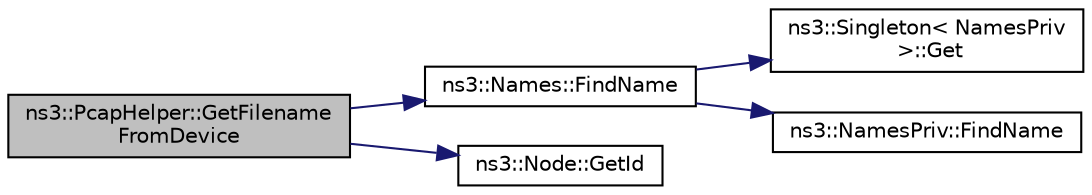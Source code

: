 digraph "ns3::PcapHelper::GetFilenameFromDevice"
{
  edge [fontname="Helvetica",fontsize="10",labelfontname="Helvetica",labelfontsize="10"];
  node [fontname="Helvetica",fontsize="10",shape=record];
  rankdir="LR";
  Node1 [label="ns3::PcapHelper::GetFilename\lFromDevice",height=0.2,width=0.4,color="black", fillcolor="grey75", style="filled", fontcolor="black"];
  Node1 -> Node2 [color="midnightblue",fontsize="10",style="solid"];
  Node2 [label="ns3::Names::FindName",height=0.2,width=0.4,color="black", fillcolor="white", style="filled",URL="$d2/d77/classns3_1_1Names.html#ab9664faf23569aaae64a2d1f65265045",tooltip="Given a pointer to an object, look to see if that object has a name associated with it and..."];
  Node2 -> Node3 [color="midnightblue",fontsize="10",style="solid"];
  Node3 [label="ns3::Singleton\< NamesPriv\l \>::Get",height=0.2,width=0.4,color="black", fillcolor="white", style="filled",URL="$d8/d77/classns3_1_1Singleton.html#a80a2cd3c25a27ea72add7a9f7a141ffa"];
  Node2 -> Node4 [color="midnightblue",fontsize="10",style="solid"];
  Node4 [label="ns3::NamesPriv::FindName",height=0.2,width=0.4,color="black", fillcolor="white", style="filled",URL="$d8/d30/classns3_1_1NamesPriv.html#a7fbc3ac7b8924c08d86ddc79d96385fa",tooltip="Given a pointer to an object, look to see if that object has a name associated with it and..."];
  Node1 -> Node5 [color="midnightblue",fontsize="10",style="solid"];
  Node5 [label="ns3::Node::GetId",height=0.2,width=0.4,color="black", fillcolor="white", style="filled",URL="$dd/ded/classns3_1_1Node.html#aaf49b64a843565ce3812326313b370ac"];
}
